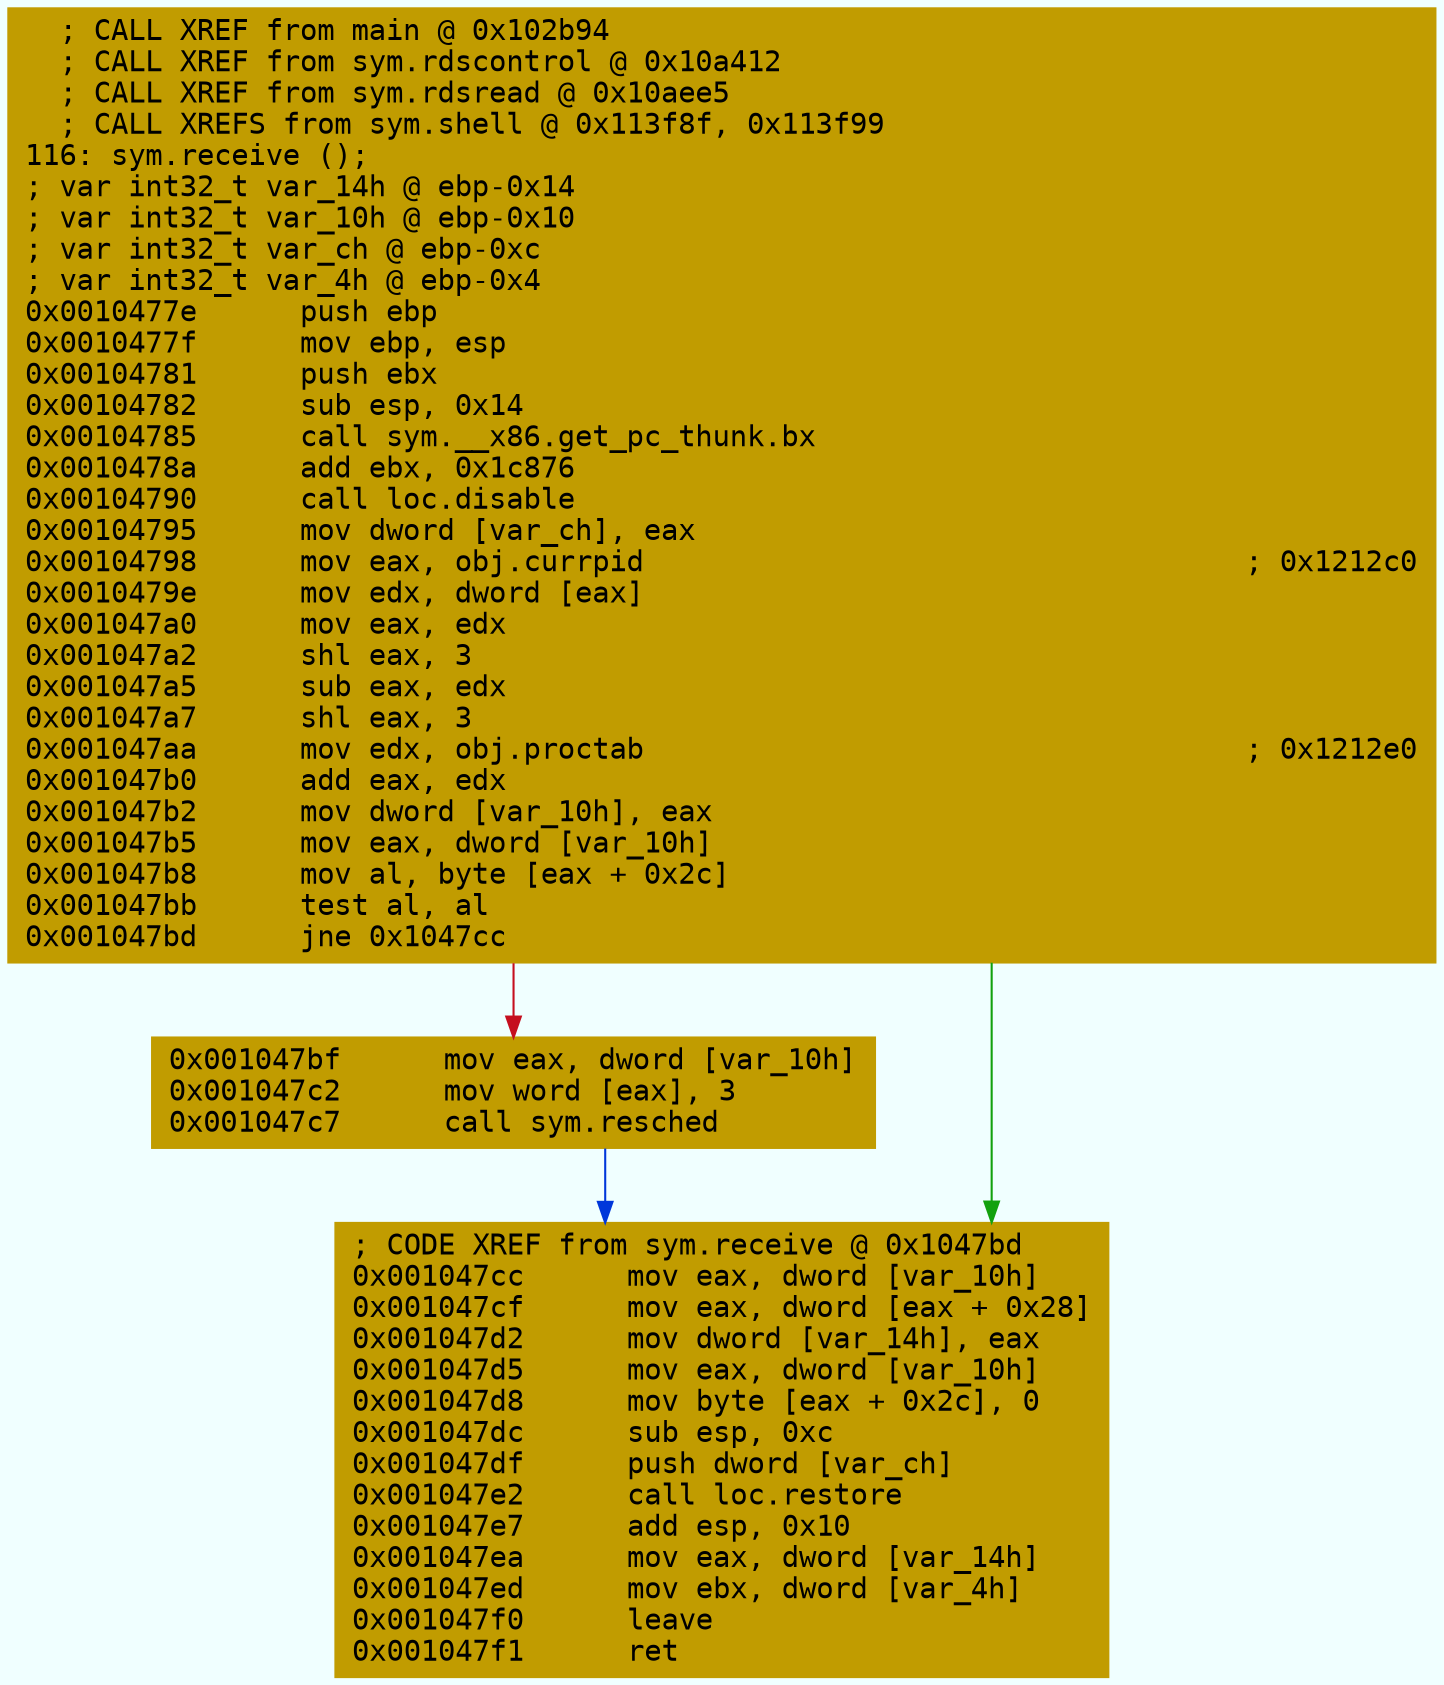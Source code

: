 digraph code {
	graph [bgcolor=azure fontsize=8 fontname="Courier" splines="ortho"];
	node [fillcolor=gray style=filled shape=box];
	edge [arrowhead="normal"];
	"0x0010477e" [URL="sym.receive/0x0010477e", fillcolor="#c19c00",color="#c19c00", fontname="Courier",label="  ; CALL XREF from main @ 0x102b94\l  ; CALL XREF from sym.rdscontrol @ 0x10a412\l  ; CALL XREF from sym.rdsread @ 0x10aee5\l  ; CALL XREFS from sym.shell @ 0x113f8f, 0x113f99\l116: sym.receive ();\l; var int32_t var_14h @ ebp-0x14\l; var int32_t var_10h @ ebp-0x10\l; var int32_t var_ch @ ebp-0xc\l; var int32_t var_4h @ ebp-0x4\l0x0010477e      push ebp\l0x0010477f      mov ebp, esp\l0x00104781      push ebx\l0x00104782      sub esp, 0x14\l0x00104785      call sym.__x86.get_pc_thunk.bx\l0x0010478a      add ebx, 0x1c876\l0x00104790      call loc.disable\l0x00104795      mov dword [var_ch], eax\l0x00104798      mov eax, obj.currpid                                   ; 0x1212c0\l0x0010479e      mov edx, dword [eax]\l0x001047a0      mov eax, edx\l0x001047a2      shl eax, 3\l0x001047a5      sub eax, edx\l0x001047a7      shl eax, 3\l0x001047aa      mov edx, obj.proctab                                   ; 0x1212e0\l0x001047b0      add eax, edx\l0x001047b2      mov dword [var_10h], eax\l0x001047b5      mov eax, dword [var_10h]\l0x001047b8      mov al, byte [eax + 0x2c]\l0x001047bb      test al, al\l0x001047bd      jne 0x1047cc\l"]
	"0x001047bf" [URL="sym.receive/0x001047bf", fillcolor="#c19c00",color="#c19c00", fontname="Courier",label="0x001047bf      mov eax, dword [var_10h]\l0x001047c2      mov word [eax], 3\l0x001047c7      call sym.resched\l"]
	"0x001047cc" [URL="sym.receive/0x001047cc", fillcolor="#c19c00",color="#c19c00", fontname="Courier",label="; CODE XREF from sym.receive @ 0x1047bd\l0x001047cc      mov eax, dword [var_10h]\l0x001047cf      mov eax, dword [eax + 0x28]\l0x001047d2      mov dword [var_14h], eax\l0x001047d5      mov eax, dword [var_10h]\l0x001047d8      mov byte [eax + 0x2c], 0\l0x001047dc      sub esp, 0xc\l0x001047df      push dword [var_ch]\l0x001047e2      call loc.restore\l0x001047e7      add esp, 0x10\l0x001047ea      mov eax, dword [var_14h]\l0x001047ed      mov ebx, dword [var_4h]\l0x001047f0      leave\l0x001047f1      ret\l"]
        "0x0010477e" -> "0x001047cc" [color="#13a10e"];
        "0x0010477e" -> "0x001047bf" [color="#c50f1f"];
        "0x001047bf" -> "0x001047cc" [color="#0037da"];
}
